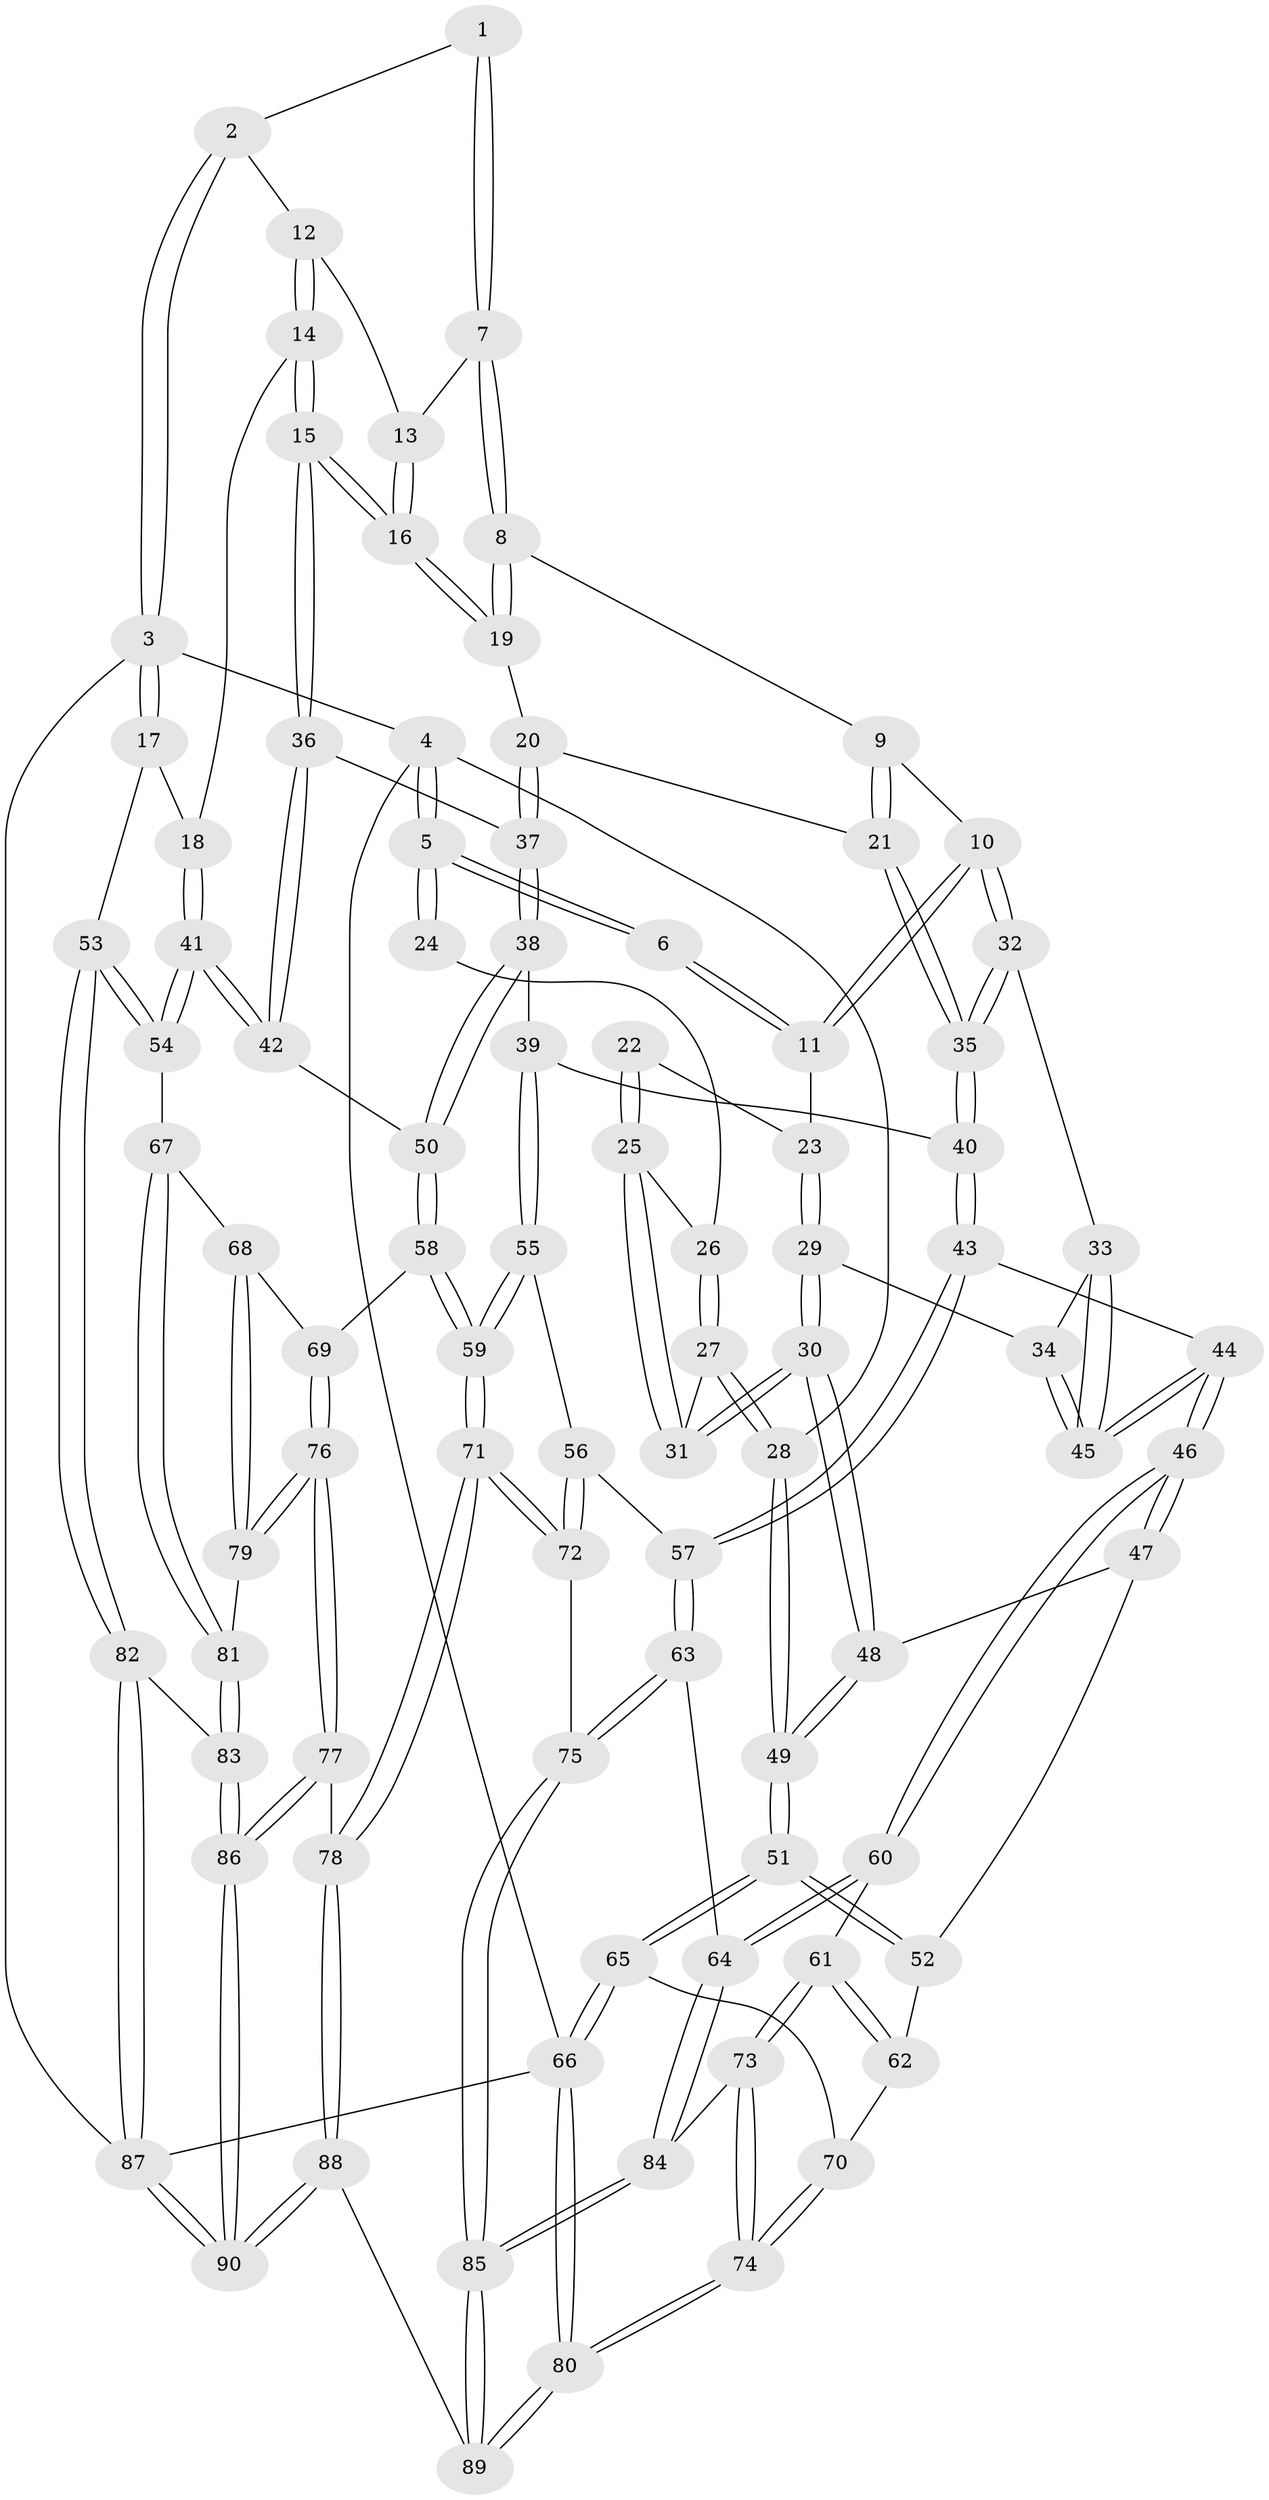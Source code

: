 // Generated by graph-tools (version 1.1) at 2025/27/03/09/25 03:27:08]
// undirected, 90 vertices, 222 edges
graph export_dot {
graph [start="1"]
  node [color=gray90,style=filled];
  1 [pos="+0.5037825224058279+0"];
  2 [pos="+0.8711915429739725+0"];
  3 [pos="+1+0"];
  4 [pos="+0+0"];
  5 [pos="+0+0"];
  6 [pos="+0.364517755513578+0"];
  7 [pos="+0.5372475691733287+0.041714829442507935"];
  8 [pos="+0.5349827335345916+0.10938618805993297"];
  9 [pos="+0.46456748603494524+0.1637087619635709"];
  10 [pos="+0.3796564759499848+0.2066775106325077"];
  11 [pos="+0.330852551605848+0.18448824513206954"];
  12 [pos="+0.8634126541680067+0"];
  13 [pos="+0.6831077077631138+0.0668998659340344"];
  14 [pos="+0.8408103043935304+0.22486534195991834"];
  15 [pos="+0.8144091633202264+0.23745365735325996"];
  16 [pos="+0.7467460683128014+0.22958816642923846"];
  17 [pos="+1+0.2349713790242848"];
  18 [pos="+0.9214049947571695+0.2476462065929588"];
  19 [pos="+0.6785755495169349+0.23411365291328692"];
  20 [pos="+0.6480998868423888+0.26491841005019673"];
  21 [pos="+0.5634859337321062+0.31984451533279773"];
  22 [pos="+0.264064874902652+0.18178505210362994"];
  23 [pos="+0.2942224269571366+0.18990221228714266"];
  24 [pos="+0.020440884456355963+0"];
  25 [pos="+0.15729111023799264+0.253271088957513"];
  26 [pos="+0.12333025221384797+0.24356586063079833"];
  27 [pos="+0+0.3279676083922028"];
  28 [pos="+0+0.3684726669153611"];
  29 [pos="+0.23430870845459625+0.3731835448724783"];
  30 [pos="+0.21051802936162012+0.3851009898471078"];
  31 [pos="+0.17662186904782015+0.3511740296854992"];
  32 [pos="+0.4153029675513646+0.3243212585704792"];
  33 [pos="+0.41241306439680414+0.32689779767571187"];
  34 [pos="+0.2763914908637793+0.3774807995081901"];
  35 [pos="+0.5114343020064152+0.3715424946005053"];
  36 [pos="+0.7765328293189075+0.42724620343241687"];
  37 [pos="+0.6560542393481535+0.44618822570716754"];
  38 [pos="+0.5871722974713188+0.4869681996203604"];
  39 [pos="+0.581212413281876+0.4862842400975385"];
  40 [pos="+0.5303149560200376+0.4509569429938176"];
  41 [pos="+0.9557343195670303+0.5802649666522707"];
  42 [pos="+0.7971312322234381+0.4756434560566611"];
  43 [pos="+0.39192387156760705+0.5433279572226372"];
  44 [pos="+0.3621929720204183+0.54181980686552"];
  45 [pos="+0.35581714686759625+0.4735185651515169"];
  46 [pos="+0.34002949334641397+0.5534109849336013"];
  47 [pos="+0.20308864646656008+0.47425726131203394"];
  48 [pos="+0.20335077604072613+0.40722223838257665"];
  49 [pos="+0+0.44061628150487014"];
  50 [pos="+0.6930954723200201+0.5915003776239441"];
  51 [pos="+0+0.4911624205059441"];
  52 [pos="+0.14538715611815847+0.5259409888114416"];
  53 [pos="+1+0.6296892288071302"];
  54 [pos="+0.9753365378749307+0.6050890602688699"];
  55 [pos="+0.5327412698968066+0.6440932678709026"];
  56 [pos="+0.5086336472666404+0.6536036273994189"];
  57 [pos="+0.4927635721531805+0.6567107900021016"];
  58 [pos="+0.6999653075169157+0.6526012777349676"];
  59 [pos="+0.6588829764748209+0.6845742565500985"];
  60 [pos="+0.27643014428601104+0.6829003988780955"];
  61 [pos="+0.2726983584178715+0.6838891824620746"];
  62 [pos="+0.17219978906527367+0.6300434477743173"];
  63 [pos="+0.44208422047842977+0.7370707966799778"];
  64 [pos="+0.3773684860526388+0.7563236684675652"];
  65 [pos="+0+0.5033436304459366"];
  66 [pos="+0+1"];
  67 [pos="+0.9451454669675581+0.6280555847468129"];
  68 [pos="+0.9008359727462497+0.648462658578701"];
  69 [pos="+0.7890650573797398+0.6781400331243801"];
  70 [pos="+0.08299602593585269+0.6708689568967704"];
  71 [pos="+0.6222178115095339+0.8498967959817724"];
  72 [pos="+0.6102421171049611+0.8489744653816129"];
  73 [pos="+0.12837018191030114+0.8799952759914594"];
  74 [pos="+0.09399782537804485+0.9024356452964784"];
  75 [pos="+0.5698742417537447+0.8506739920716752"];
  76 [pos="+0.7746699609065603+0.8413136501008076"];
  77 [pos="+0.7734369446186952+0.8423296683867385"];
  78 [pos="+0.6735444016025869+0.8961534495045274"];
  79 [pos="+0.8348774895204457+0.8355167643459327"];
  80 [pos="+0+1"];
  81 [pos="+0.902473674953092+0.8541785170967714"];
  82 [pos="+1+0.7457084828426843"];
  83 [pos="+0.9177795969526498+0.8698714253186378"];
  84 [pos="+0.3654489180749139+0.8677881328233246"];
  85 [pos="+0.41881015110561176+0.9500389182642525"];
  86 [pos="+0.9146418091488009+1"];
  87 [pos="+1+1"];
  88 [pos="+0.7226847122534651+1"];
  89 [pos="+0.38660931622311473+1"];
  90 [pos="+0.9553709771515249+1"];
  1 -- 2;
  1 -- 7;
  1 -- 7;
  2 -- 3;
  2 -- 3;
  2 -- 12;
  3 -- 4;
  3 -- 17;
  3 -- 17;
  3 -- 87;
  4 -- 5;
  4 -- 5;
  4 -- 28;
  4 -- 66;
  5 -- 6;
  5 -- 6;
  5 -- 24;
  5 -- 24;
  6 -- 11;
  6 -- 11;
  7 -- 8;
  7 -- 8;
  7 -- 13;
  8 -- 9;
  8 -- 19;
  8 -- 19;
  9 -- 10;
  9 -- 21;
  9 -- 21;
  10 -- 11;
  10 -- 11;
  10 -- 32;
  10 -- 32;
  11 -- 23;
  12 -- 13;
  12 -- 14;
  12 -- 14;
  13 -- 16;
  13 -- 16;
  14 -- 15;
  14 -- 15;
  14 -- 18;
  15 -- 16;
  15 -- 16;
  15 -- 36;
  15 -- 36;
  16 -- 19;
  16 -- 19;
  17 -- 18;
  17 -- 53;
  18 -- 41;
  18 -- 41;
  19 -- 20;
  20 -- 21;
  20 -- 37;
  20 -- 37;
  21 -- 35;
  21 -- 35;
  22 -- 23;
  22 -- 25;
  22 -- 25;
  23 -- 29;
  23 -- 29;
  24 -- 26;
  25 -- 26;
  25 -- 31;
  25 -- 31;
  26 -- 27;
  26 -- 27;
  27 -- 28;
  27 -- 28;
  27 -- 31;
  28 -- 49;
  28 -- 49;
  29 -- 30;
  29 -- 30;
  29 -- 34;
  30 -- 31;
  30 -- 31;
  30 -- 48;
  30 -- 48;
  32 -- 33;
  32 -- 35;
  32 -- 35;
  33 -- 34;
  33 -- 45;
  33 -- 45;
  34 -- 45;
  34 -- 45;
  35 -- 40;
  35 -- 40;
  36 -- 37;
  36 -- 42;
  36 -- 42;
  37 -- 38;
  37 -- 38;
  38 -- 39;
  38 -- 50;
  38 -- 50;
  39 -- 40;
  39 -- 55;
  39 -- 55;
  40 -- 43;
  40 -- 43;
  41 -- 42;
  41 -- 42;
  41 -- 54;
  41 -- 54;
  42 -- 50;
  43 -- 44;
  43 -- 57;
  43 -- 57;
  44 -- 45;
  44 -- 45;
  44 -- 46;
  44 -- 46;
  46 -- 47;
  46 -- 47;
  46 -- 60;
  46 -- 60;
  47 -- 48;
  47 -- 52;
  48 -- 49;
  48 -- 49;
  49 -- 51;
  49 -- 51;
  50 -- 58;
  50 -- 58;
  51 -- 52;
  51 -- 52;
  51 -- 65;
  51 -- 65;
  52 -- 62;
  53 -- 54;
  53 -- 54;
  53 -- 82;
  53 -- 82;
  54 -- 67;
  55 -- 56;
  55 -- 59;
  55 -- 59;
  56 -- 57;
  56 -- 72;
  56 -- 72;
  57 -- 63;
  57 -- 63;
  58 -- 59;
  58 -- 59;
  58 -- 69;
  59 -- 71;
  59 -- 71;
  60 -- 61;
  60 -- 64;
  60 -- 64;
  61 -- 62;
  61 -- 62;
  61 -- 73;
  61 -- 73;
  62 -- 70;
  63 -- 64;
  63 -- 75;
  63 -- 75;
  64 -- 84;
  64 -- 84;
  65 -- 66;
  65 -- 66;
  65 -- 70;
  66 -- 80;
  66 -- 80;
  66 -- 87;
  67 -- 68;
  67 -- 81;
  67 -- 81;
  68 -- 69;
  68 -- 79;
  68 -- 79;
  69 -- 76;
  69 -- 76;
  70 -- 74;
  70 -- 74;
  71 -- 72;
  71 -- 72;
  71 -- 78;
  71 -- 78;
  72 -- 75;
  73 -- 74;
  73 -- 74;
  73 -- 84;
  74 -- 80;
  74 -- 80;
  75 -- 85;
  75 -- 85;
  76 -- 77;
  76 -- 77;
  76 -- 79;
  76 -- 79;
  77 -- 78;
  77 -- 86;
  77 -- 86;
  78 -- 88;
  78 -- 88;
  79 -- 81;
  80 -- 89;
  80 -- 89;
  81 -- 83;
  81 -- 83;
  82 -- 83;
  82 -- 87;
  82 -- 87;
  83 -- 86;
  83 -- 86;
  84 -- 85;
  84 -- 85;
  85 -- 89;
  85 -- 89;
  86 -- 90;
  86 -- 90;
  87 -- 90;
  87 -- 90;
  88 -- 89;
  88 -- 90;
  88 -- 90;
}
